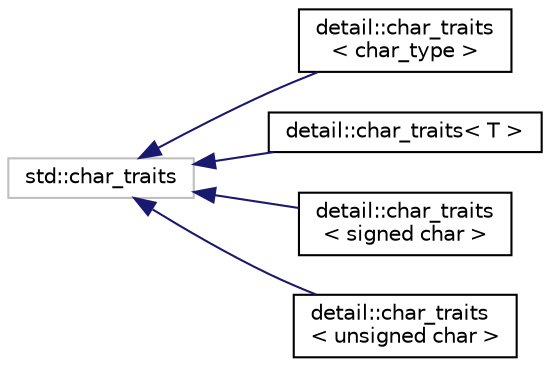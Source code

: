 digraph "Graphical Class Hierarchy"
{
 // LATEX_PDF_SIZE
  edge [fontname="Helvetica",fontsize="10",labelfontname="Helvetica",labelfontsize="10"];
  node [fontname="Helvetica",fontsize="10",shape=record];
  rankdir="LR";
  Node14 [label="std::char_traits",height=0.2,width=0.4,color="grey75", fillcolor="white", style="filled",tooltip=" "];
  Node14 -> Node0 [dir="back",color="midnightblue",fontsize="10",style="solid",fontname="Helvetica"];
  Node0 [label="detail::char_traits\l\< char_type \>",height=0.2,width=0.4,color="black", fillcolor="white", style="filled",URL="$structdetail_1_1char__traits.html",tooltip=" "];
  Node14 -> Node16 [dir="back",color="midnightblue",fontsize="10",style="solid",fontname="Helvetica"];
  Node16 [label="detail::char_traits\< T \>",height=0.2,width=0.4,color="black", fillcolor="white", style="filled",URL="$structdetail_1_1char__traits.html",tooltip=" "];
  Node14 -> Node17 [dir="back",color="midnightblue",fontsize="10",style="solid",fontname="Helvetica"];
  Node17 [label="detail::char_traits\l\< signed char \>",height=0.2,width=0.4,color="black", fillcolor="white", style="filled",URL="$structdetail_1_1char__traits_3_01signed_01char_01_4.html",tooltip=" "];
  Node14 -> Node18 [dir="back",color="midnightblue",fontsize="10",style="solid",fontname="Helvetica"];
  Node18 [label="detail::char_traits\l\< unsigned char \>",height=0.2,width=0.4,color="black", fillcolor="white", style="filled",URL="$structdetail_1_1char__traits_3_01unsigned_01char_01_4.html",tooltip=" "];
}
